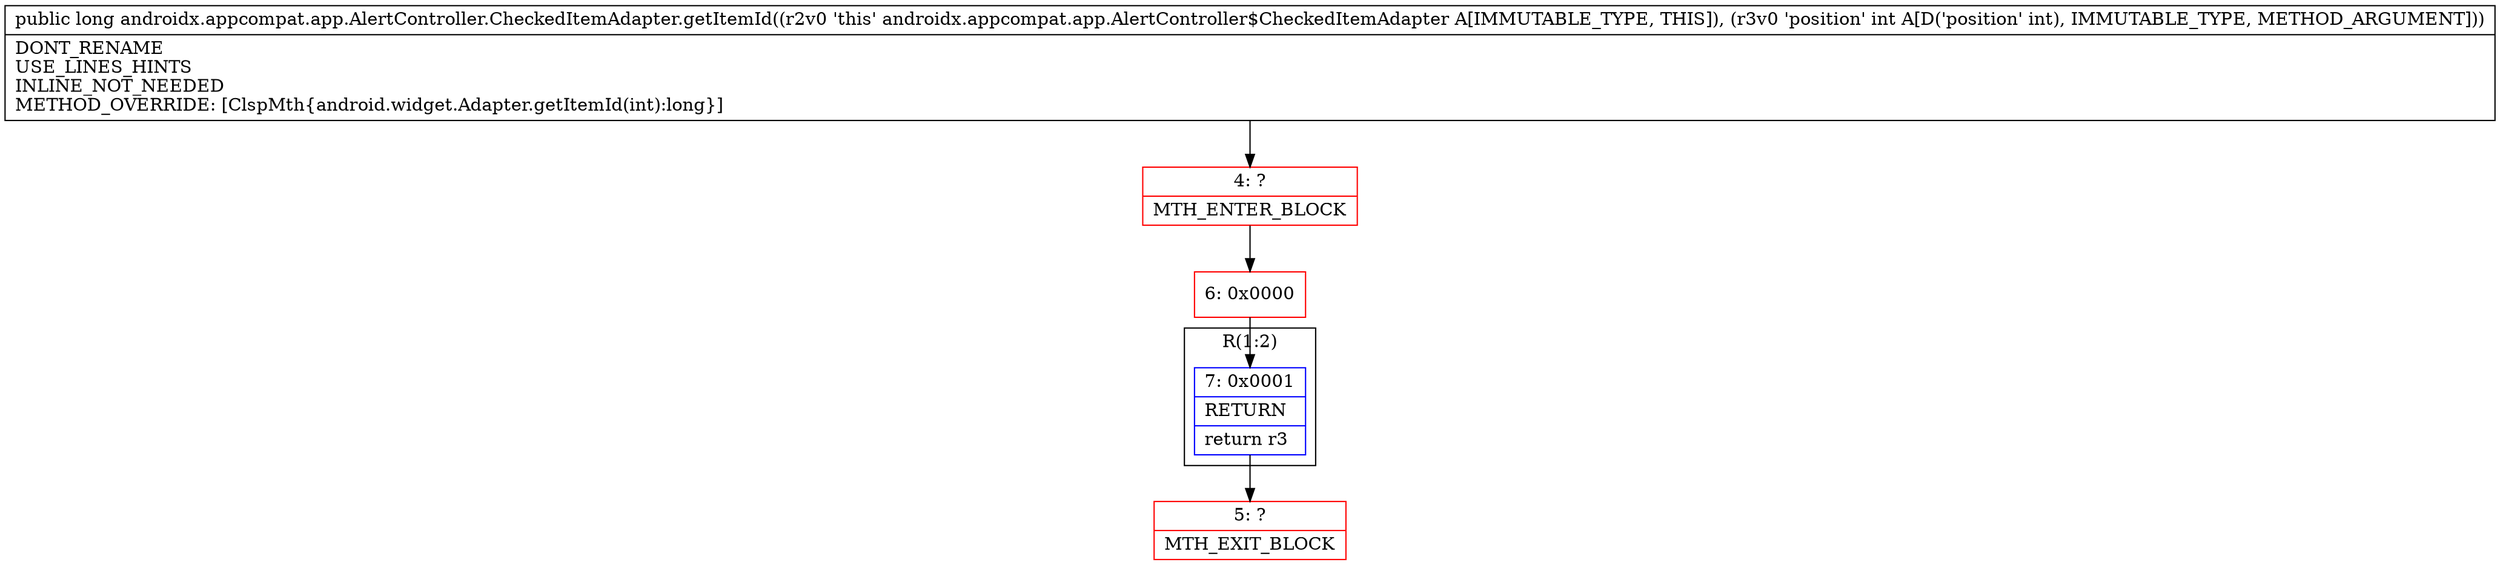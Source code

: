 digraph "CFG forandroidx.appcompat.app.AlertController.CheckedItemAdapter.getItemId(I)J" {
subgraph cluster_Region_974104884 {
label = "R(1:2)";
node [shape=record,color=blue];
Node_7 [shape=record,label="{7\:\ 0x0001|RETURN\l|return r3\l}"];
}
Node_4 [shape=record,color=red,label="{4\:\ ?|MTH_ENTER_BLOCK\l}"];
Node_6 [shape=record,color=red,label="{6\:\ 0x0000}"];
Node_5 [shape=record,color=red,label="{5\:\ ?|MTH_EXIT_BLOCK\l}"];
MethodNode[shape=record,label="{public long androidx.appcompat.app.AlertController.CheckedItemAdapter.getItemId((r2v0 'this' androidx.appcompat.app.AlertController$CheckedItemAdapter A[IMMUTABLE_TYPE, THIS]), (r3v0 'position' int A[D('position' int), IMMUTABLE_TYPE, METHOD_ARGUMENT]))  | DONT_RENAME\lUSE_LINES_HINTS\lINLINE_NOT_NEEDED\lMETHOD_OVERRIDE: [ClspMth\{android.widget.Adapter.getItemId(int):long\}]\l}"];
MethodNode -> Node_4;Node_7 -> Node_5;
Node_4 -> Node_6;
Node_6 -> Node_7;
}

